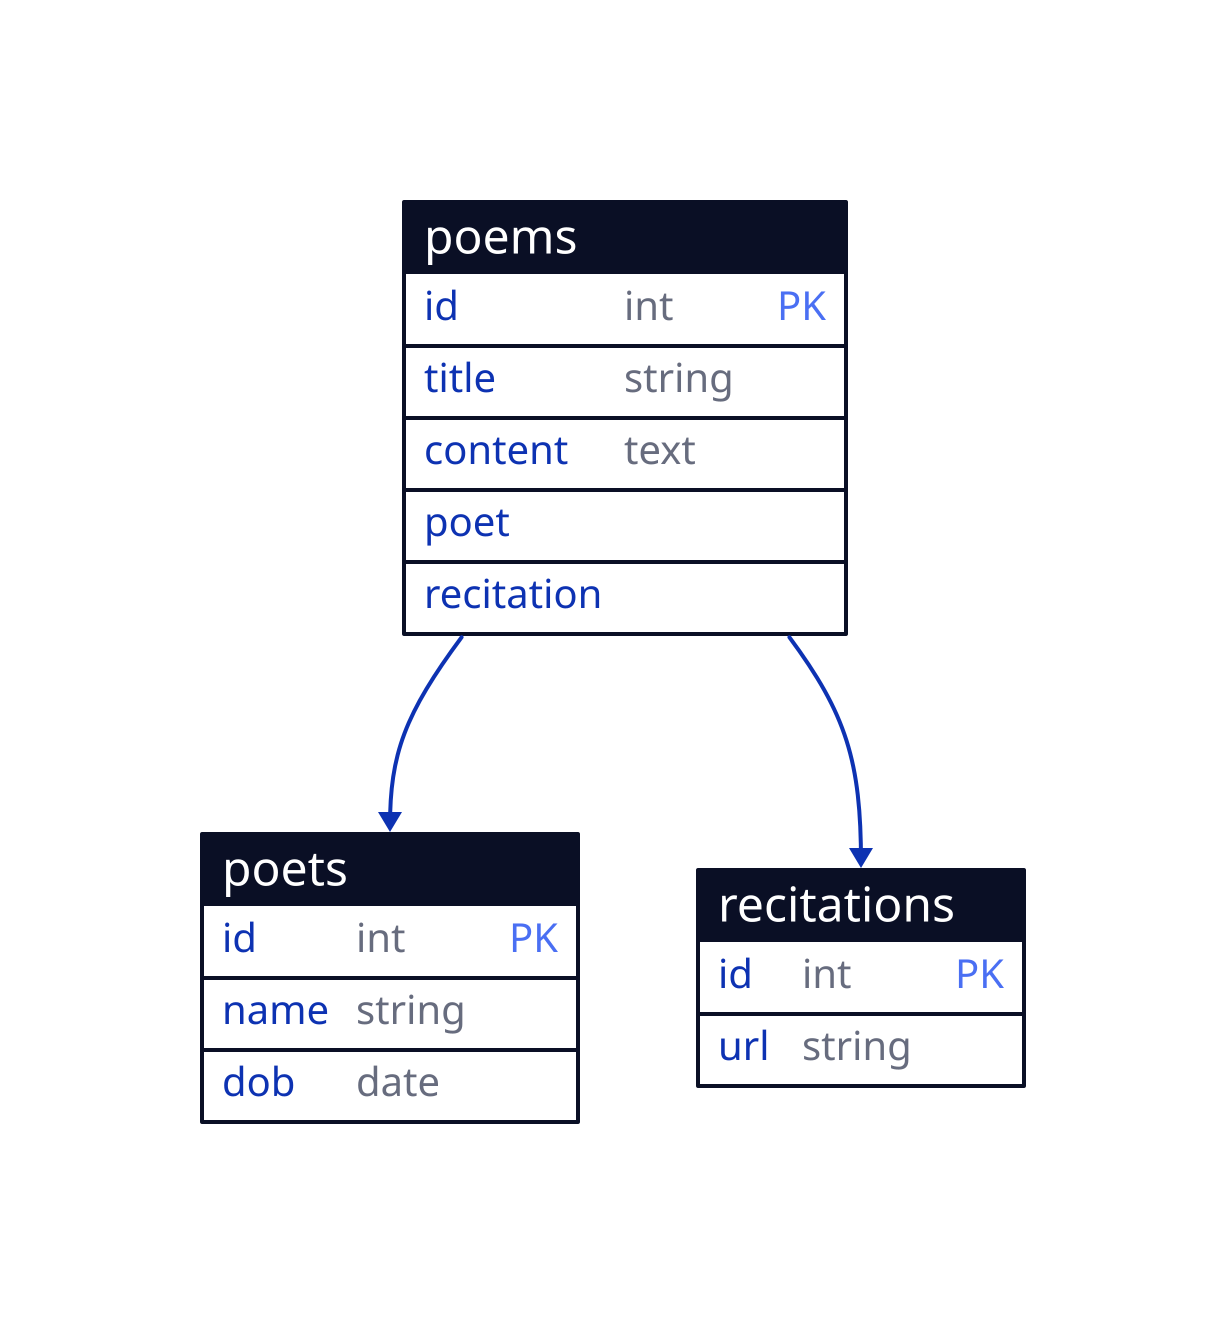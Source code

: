 poems: {
  shape: sql_table
  id: int {constraint: primary_key}
  title: string
  content: text
}

recitations{
  shape: sql_table
  id: int {constraint: primary_key}
  url: string
}

poets: {
  shape: sql_table
  id: int {constraint: primary_key}
  name: string
  dob: date
}

poems.poet -> poets.id
poems.recitation -> recitations.id
